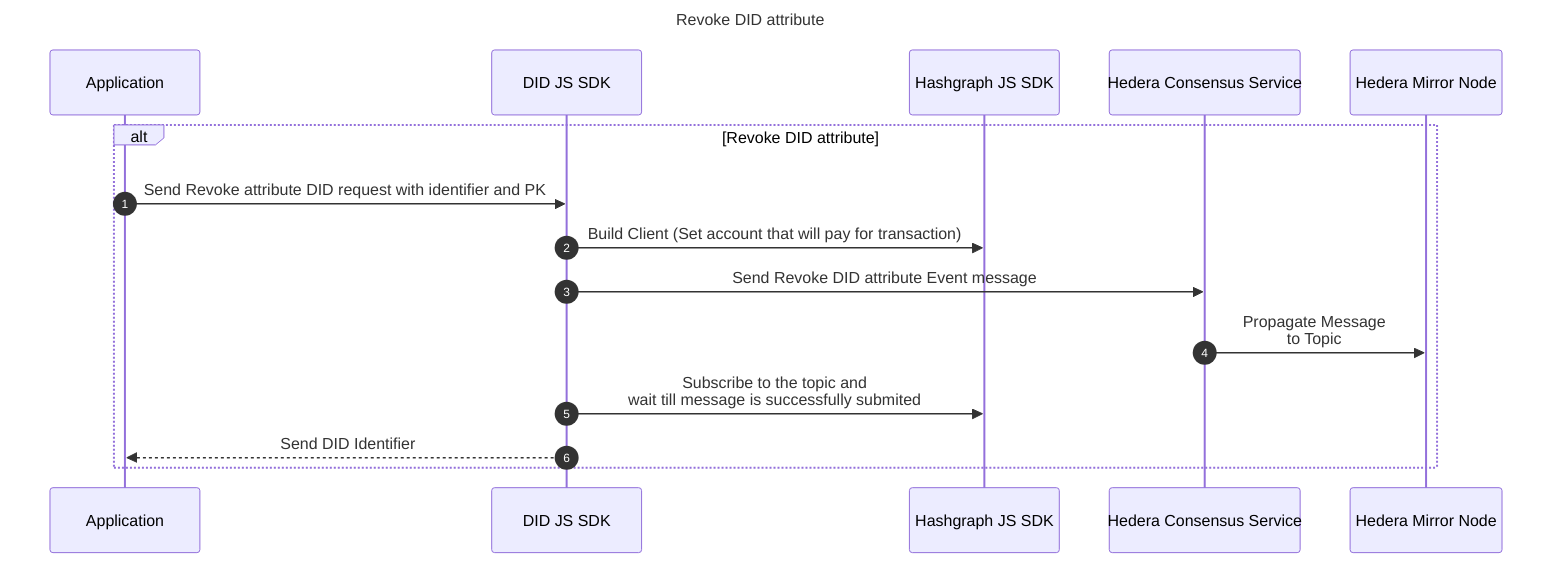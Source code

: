 sequenceDiagram
Title: Revoke DID attribute
  autonumber
  participant App as Application
  participant SDK as DID JS SDK
  participant HSDK as Hashgraph JS SDK
  participant HCS as Hedera Consensus Service
  participant HMN as Hedera Mirror Node


alt Revoke DID attribute

App ->> SDK: Send Revoke attribute DID request with identifier and PK
SDK ->> HSDK: Build Client (Set account that will pay for transaction)
SDK ->> HCS: Send Revoke DID attribute Event message
HCS ->> HMN: Propagate Message <br> to Topic
SDK ->> HSDK: Subscribe to the topic and <br /> wait till message is successfully submited
SDK -->> App: Send DID Identifier
end